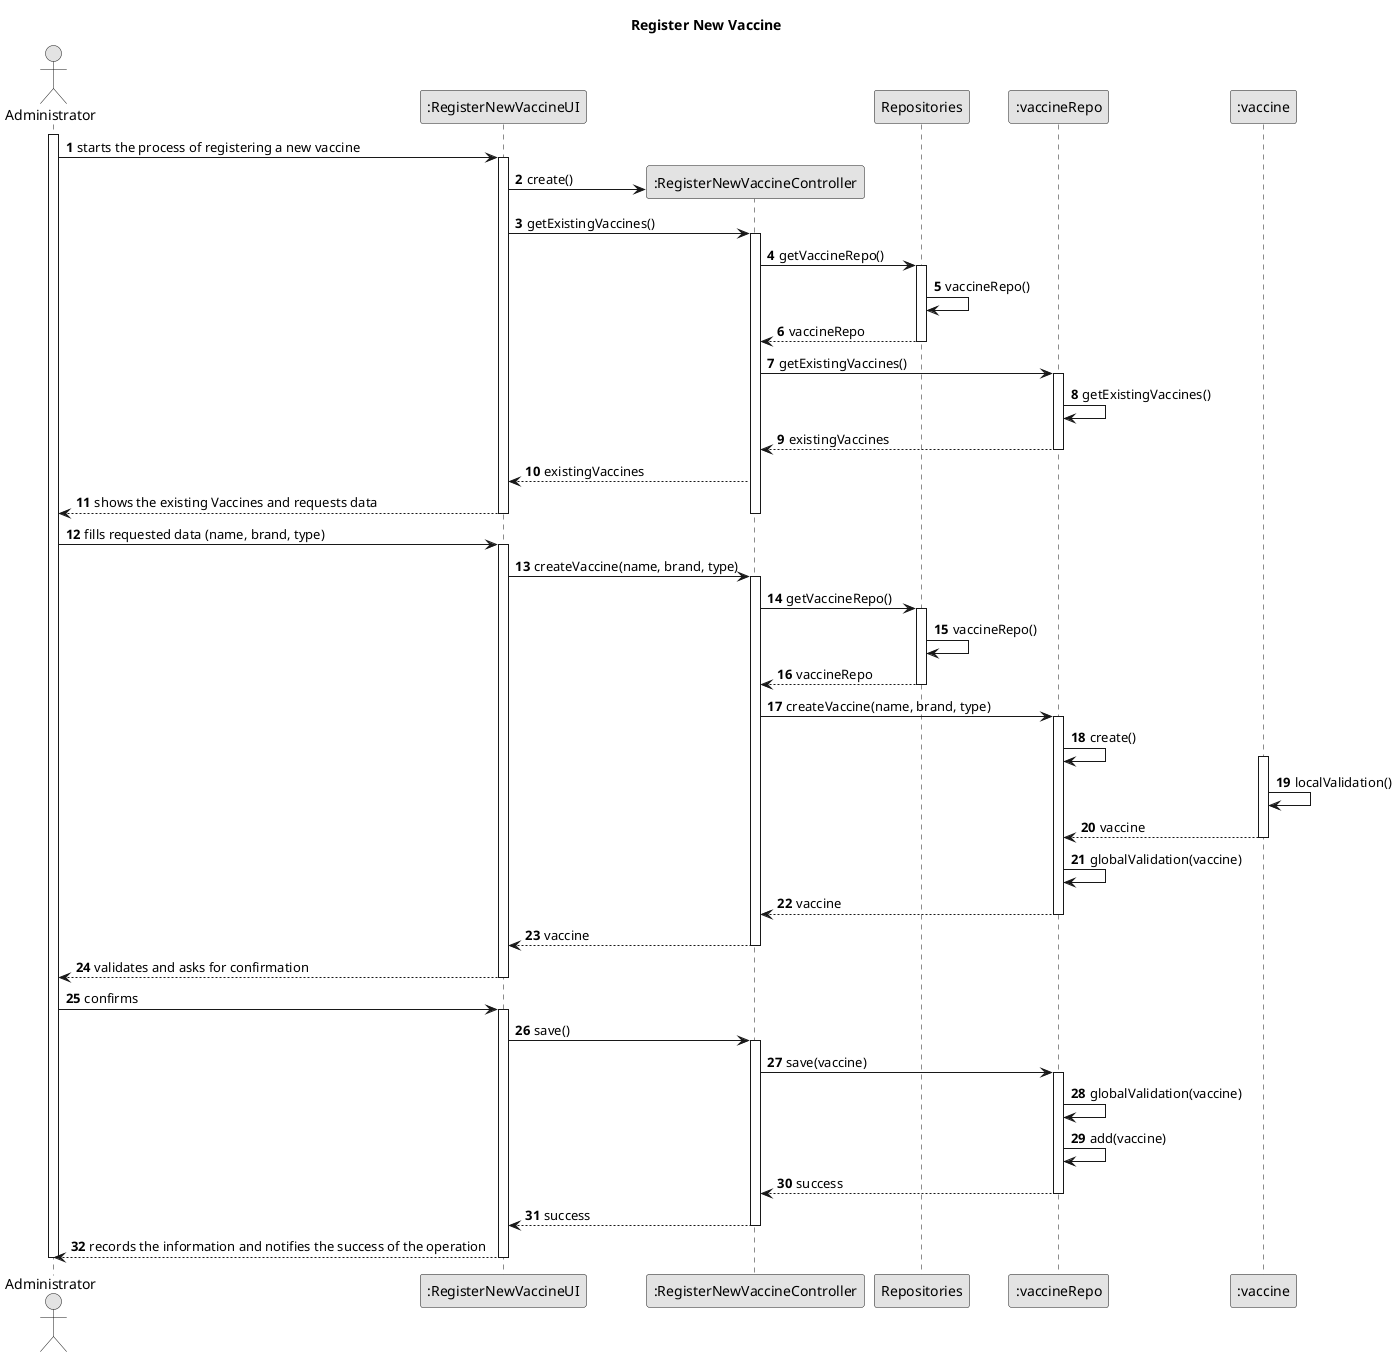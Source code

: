 @startuml
skinparam monochrome true
skinparam packageStyle rectangle
skinparam shadowing false

title Register New Vaccine

autonumber

actor Administrator
participant ":RegisterNewVaccineUI" as ui
participant ":RegisterNewVaccineController" as ctrl
participant Repositories
participant ":vaccineRepo" as vaccineRepo
participant ":vaccine" as vaccine

activate Administrator

    Administrator -> ui : starts the process of registering a new vaccine
    activate ui
        ui -> ctrl** : create()
        ui -> ctrl : getExistingVaccines()
        activate ctrl
            ctrl -> Repositories : getVaccineRepo()
            activate Repositories
                Repositories -> Repositories : vaccineRepo()
                Repositories-->ctrl : vaccineRepo
            deactivate Repositories
            ctrl -> vaccineRepo : getExistingVaccines()
            activate vaccineRepo
                vaccineRepo -> vaccineRepo : getExistingVaccines()
                vaccineRepo --> ctrl : existingVaccines
            deactivate vaccineRepo
            ctrl --> ui : existingVaccines
            ui --> Administrator : shows the existing Vaccines and requests data
        deactivate ctrl
    deactivate ui

    Administrator -> ui : fills requested data (name, brand, type)
    activate ui
        ui -> ctrl : createVaccine(name, brand, type)
        activate ctrl
            ctrl -> Repositories : getVaccineRepo()
            activate Repositories
                Repositories -> Repositories : vaccineRepo()
                Repositories --> ctrl : vaccineRepo
            deactivate Repositories
            ctrl -> vaccineRepo : createVaccine(name, brand, type)
            activate vaccineRepo
                vaccineRepo -> vaccineRepo : create()
                activate vaccine
                    vaccine -> vaccine : localValidation()
                    vaccine --> vaccineRepo : vaccine
                deactivate vaccine
                vaccineRepo -> vaccineRepo : globalValidation(vaccine)
                vaccineRepo --> ctrl : vaccine
            deactivate vaccineRepo
            ctrl --> ui : vaccine
        deactivate ctrl
        ui --> Administrator : validates and asks for confirmation
    deactivate ui

    Administrator -> ui : confirms
    activate ui
        ui -> ctrl : save()
        activate ctrl
            ctrl -> vaccineRepo : save(vaccine)
            activate vaccineRepo
                vaccineRepo -> vaccineRepo : globalValidation(vaccine)
                vaccineRepo -> vaccineRepo : add(vaccine)
                vaccineRepo --> ctrl : success
            deactivate vaccineRepo
            ctrl --> ui : success
        deactivate ctrl
        ui --> Administrator : records the information and notifies the success of the operation
    deactivate ui
deactivate Administrator

@enduml
